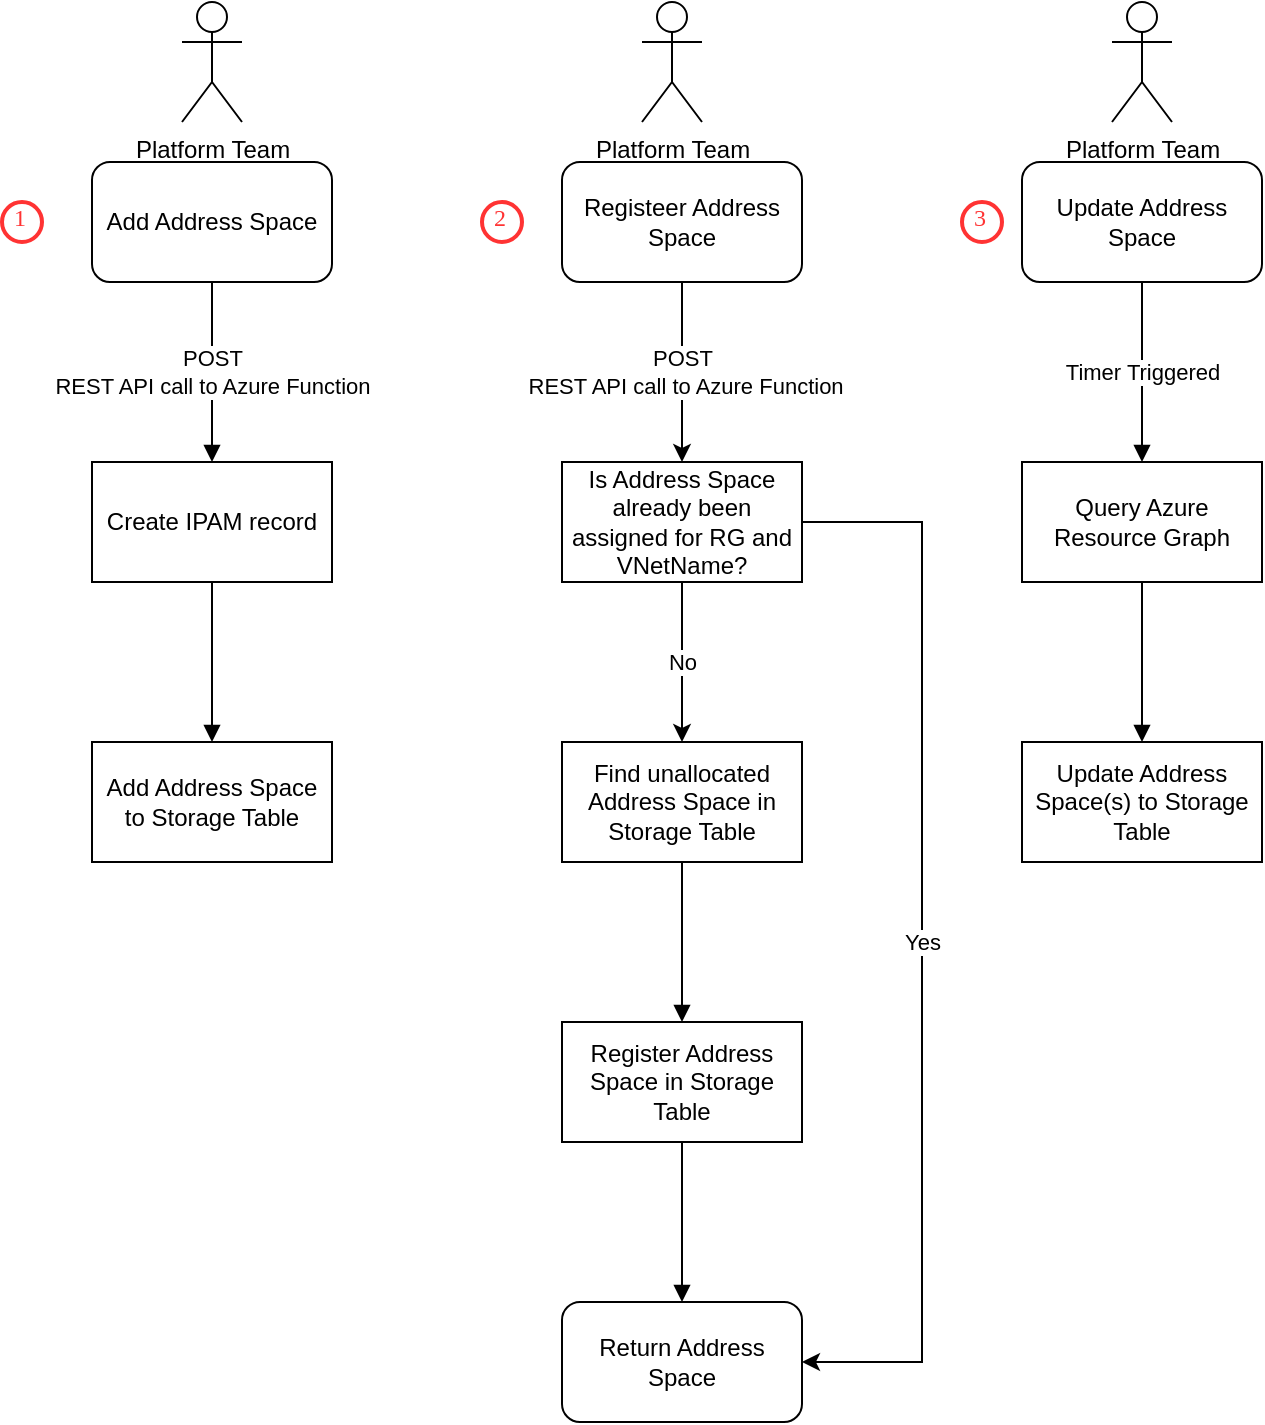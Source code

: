 <mxfile version="14.1.8" type="device" pages="3"><diagram id="hFjFTCzGlM_VYab0ZXW1" name="Azure Function Logic"><mxGraphModel dx="1089" dy="810" grid="1" gridSize="10" guides="1" tooltips="1" connect="1" arrows="1" fold="1" page="1" pageScale="1" pageWidth="850" pageHeight="1100" math="0" shadow="0"><root><mxCell id="h_gcz5xDQZARL8pQArPS-0"/><mxCell id="h_gcz5xDQZARL8pQArPS-1" parent="h_gcz5xDQZARL8pQArPS-0"/><mxCell id="D860QrqNM533G4THt6st-1" value="&lt;span style=&quot;color: rgb(0 , 0 , 0) ; font-family: &amp;#34;helvetica&amp;#34; ; font-size: 11px ; font-style: normal ; font-weight: 400 ; letter-spacing: normal ; text-align: center ; text-indent: 0px ; text-transform: none ; word-spacing: 0px ; background-color: rgb(255 , 255 , 255) ; display: inline ; float: none&quot;&gt;POST&lt;br&gt;&amp;nbsp;REST API call to Azure Function&lt;/span&gt;" style="edgeStyle=orthogonalEdgeStyle;rounded=0;orthogonalLoop=1;jettySize=auto;html=1;" parent="h_gcz5xDQZARL8pQArPS-1" source="h_gcz5xDQZARL8pQArPS-2" target="D860QrqNM533G4THt6st-0" edge="1"><mxGeometry relative="1" as="geometry"/></mxCell><mxCell id="h_gcz5xDQZARL8pQArPS-2" value="Registeer Address Space" style="rounded=1;whiteSpace=wrap;html=1;" parent="h_gcz5xDQZARL8pQArPS-1" vertex="1"><mxGeometry x="360" y="200" width="120" height="60" as="geometry"/></mxCell><mxCell id="lA_gWmj1TjM4bR9seG7i-3" value="" style="edgeStyle=orthogonalEdgeStyle;curved=1;rounded=0;orthogonalLoop=1;jettySize=auto;html=1;startArrow=none;startFill=0;endArrow=block;endFill=1;entryX=0.5;entryY=0;entryDx=0;entryDy=0;" parent="h_gcz5xDQZARL8pQArPS-1" source="lA_gWmj1TjM4bR9seG7i-0" target="j1yZ-_foLBHIQ8n4QYFd-8" edge="1"><mxGeometry relative="1" as="geometry"/></mxCell><mxCell id="lA_gWmj1TjM4bR9seG7i-0" value="Find unallocated Address Space in Storage Table" style="rounded=0;whiteSpace=wrap;html=1;" parent="h_gcz5xDQZARL8pQArPS-1" vertex="1"><mxGeometry x="360" y="490" width="120" height="60" as="geometry"/></mxCell><mxCell id="lA_gWmj1TjM4bR9seG7i-2" value="Return Address Space" style="rounded=1;whiteSpace=wrap;html=1;" parent="h_gcz5xDQZARL8pQArPS-1" vertex="1"><mxGeometry x="360" y="770" width="120" height="60" as="geometry"/></mxCell><mxCell id="lA_gWmj1TjM4bR9seG7i-4" value="POST&lt;br&gt;REST API call to Azure Function" style="edgeStyle=orthogonalEdgeStyle;curved=1;rounded=0;orthogonalLoop=1;jettySize=auto;html=1;startArrow=none;startFill=0;endArrow=block;endFill=1;" parent="h_gcz5xDQZARL8pQArPS-1" source="lA_gWmj1TjM4bR9seG7i-5" target="lA_gWmj1TjM4bR9seG7i-7" edge="1"><mxGeometry relative="1" as="geometry"/></mxCell><mxCell id="lA_gWmj1TjM4bR9seG7i-5" value="Add Address Space" style="rounded=1;whiteSpace=wrap;html=1;" parent="h_gcz5xDQZARL8pQArPS-1" vertex="1"><mxGeometry x="125" y="200" width="120" height="60" as="geometry"/></mxCell><mxCell id="lA_gWmj1TjM4bR9seG7i-6" value="" style="edgeStyle=orthogonalEdgeStyle;curved=1;rounded=0;orthogonalLoop=1;jettySize=auto;html=1;startArrow=none;startFill=0;endArrow=block;endFill=1;" parent="h_gcz5xDQZARL8pQArPS-1" source="lA_gWmj1TjM4bR9seG7i-7" edge="1"><mxGeometry relative="1" as="geometry"><mxPoint x="185" y="490" as="targetPoint"/></mxGeometry></mxCell><mxCell id="lA_gWmj1TjM4bR9seG7i-7" value="Create IPAM record" style="rounded=0;whiteSpace=wrap;html=1;" parent="h_gcz5xDQZARL8pQArPS-1" vertex="1"><mxGeometry x="125" y="350" width="120" height="60" as="geometry"/></mxCell><mxCell id="lA_gWmj1TjM4bR9seG7i-10" value="Add Address Space to Storage Table" style="rounded=0;whiteSpace=wrap;html=1;" parent="h_gcz5xDQZARL8pQArPS-1" vertex="1"><mxGeometry x="125" y="490" width="120" height="60" as="geometry"/></mxCell><mxCell id="j1yZ-_foLBHIQ8n4QYFd-0" value="Timer Triggered" style="edgeStyle=orthogonalEdgeStyle;curved=1;rounded=0;orthogonalLoop=1;jettySize=auto;html=1;startArrow=none;startFill=0;endArrow=block;endFill=1;" parent="h_gcz5xDQZARL8pQArPS-1" source="j1yZ-_foLBHIQ8n4QYFd-1" target="j1yZ-_foLBHIQ8n4QYFd-3" edge="1"><mxGeometry relative="1" as="geometry"/></mxCell><mxCell id="j1yZ-_foLBHIQ8n4QYFd-1" value="Update Address Space" style="rounded=1;whiteSpace=wrap;html=1;" parent="h_gcz5xDQZARL8pQArPS-1" vertex="1"><mxGeometry x="590" y="200" width="120" height="60" as="geometry"/></mxCell><mxCell id="j1yZ-_foLBHIQ8n4QYFd-2" value="" style="edgeStyle=orthogonalEdgeStyle;curved=1;rounded=0;orthogonalLoop=1;jettySize=auto;html=1;startArrow=none;startFill=0;endArrow=block;endFill=1;" parent="h_gcz5xDQZARL8pQArPS-1" source="j1yZ-_foLBHIQ8n4QYFd-3" edge="1"><mxGeometry relative="1" as="geometry"><mxPoint x="650" y="490" as="targetPoint"/></mxGeometry></mxCell><mxCell id="j1yZ-_foLBHIQ8n4QYFd-3" value="Query Azure Resource Graph" style="rounded=0;whiteSpace=wrap;html=1;" parent="h_gcz5xDQZARL8pQArPS-1" vertex="1"><mxGeometry x="590" y="350" width="120" height="60" as="geometry"/></mxCell><mxCell id="j1yZ-_foLBHIQ8n4QYFd-4" value="Update Address Space(s) to Storage Table" style="rounded=0;whiteSpace=wrap;html=1;" parent="h_gcz5xDQZARL8pQArPS-1" vertex="1"><mxGeometry x="590" y="490" width="120" height="60" as="geometry"/></mxCell><mxCell id="j1yZ-_foLBHIQ8n4QYFd-5" value="Platform Team" style="shape=umlActor;verticalLabelPosition=bottom;verticalAlign=top;html=1;outlineConnect=0;" parent="h_gcz5xDQZARL8pQArPS-1" vertex="1"><mxGeometry x="170" y="120" width="30" height="60" as="geometry"/></mxCell><mxCell id="j1yZ-_foLBHIQ8n4QYFd-6" value="Platform Team" style="shape=umlActor;verticalLabelPosition=bottom;verticalAlign=top;html=1;outlineConnect=0;" parent="h_gcz5xDQZARL8pQArPS-1" vertex="1"><mxGeometry x="400" y="120" width="30" height="60" as="geometry"/></mxCell><mxCell id="j1yZ-_foLBHIQ8n4QYFd-7" value="Platform Team" style="shape=umlActor;verticalLabelPosition=bottom;verticalAlign=top;html=1;outlineConnect=0;" parent="h_gcz5xDQZARL8pQArPS-1" vertex="1"><mxGeometry x="635" y="120" width="30" height="60" as="geometry"/></mxCell><mxCell id="j1yZ-_foLBHIQ8n4QYFd-9" value="" style="edgeStyle=orthogonalEdgeStyle;curved=1;rounded=0;orthogonalLoop=1;jettySize=auto;html=1;startArrow=none;startFill=0;endArrow=block;endFill=1;" parent="h_gcz5xDQZARL8pQArPS-1" source="j1yZ-_foLBHIQ8n4QYFd-8" target="lA_gWmj1TjM4bR9seG7i-2" edge="1"><mxGeometry relative="1" as="geometry"/></mxCell><mxCell id="j1yZ-_foLBHIQ8n4QYFd-8" value="Register Address Space in Storage Table" style="rounded=0;whiteSpace=wrap;html=1;" parent="h_gcz5xDQZARL8pQArPS-1" vertex="1"><mxGeometry x="360" y="630" width="120" height="60" as="geometry"/></mxCell><mxCell id="D860QrqNM533G4THt6st-2" value="No" style="edgeStyle=orthogonalEdgeStyle;rounded=0;orthogonalLoop=1;jettySize=auto;html=1;" parent="h_gcz5xDQZARL8pQArPS-1" source="D860QrqNM533G4THt6st-0" target="lA_gWmj1TjM4bR9seG7i-0" edge="1"><mxGeometry relative="1" as="geometry"/></mxCell><mxCell id="D860QrqNM533G4THt6st-4" value="Yes" style="edgeStyle=orthogonalEdgeStyle;rounded=0;orthogonalLoop=1;jettySize=auto;html=1;entryX=1;entryY=0.5;entryDx=0;entryDy=0;" parent="h_gcz5xDQZARL8pQArPS-1" source="D860QrqNM533G4THt6st-0" target="lA_gWmj1TjM4bR9seG7i-2" edge="1"><mxGeometry relative="1" as="geometry"><mxPoint x="580" y="810" as="targetPoint"/><Array as="points"><mxPoint x="540" y="380"/><mxPoint x="540" y="800"/></Array></mxGeometry></mxCell><mxCell id="D860QrqNM533G4THt6st-0" value="Is Address Space already been assigned for RG and VNetName?" style="rounded=0;whiteSpace=wrap;html=1;" parent="h_gcz5xDQZARL8pQArPS-1" vertex="1"><mxGeometry x="360" y="350" width="120" height="60" as="geometry"/></mxCell><mxCell id="Ap-W8N8lQKizEDACgneE-0" value="&lt;font color=&quot;#ff3333&quot;&gt;1&lt;/font&gt;" style="ellipse;whiteSpace=wrap;html=1;aspect=fixed;strokeWidth=2;fontFamily=Tahoma;spacingBottom=4;spacingRight=2;align=center;strokeColor=#FF3333;" vertex="1" parent="h_gcz5xDQZARL8pQArPS-1"><mxGeometry x="80" y="220" width="20" height="20" as="geometry"/></mxCell><mxCell id="Ap-W8N8lQKizEDACgneE-1" value="&lt;font color=&quot;#ff3333&quot;&gt;2&lt;/font&gt;" style="ellipse;whiteSpace=wrap;html=1;aspect=fixed;strokeWidth=2;fontFamily=Tahoma;spacingBottom=4;spacingRight=2;align=center;strokeColor=#FF3333;" vertex="1" parent="h_gcz5xDQZARL8pQArPS-1"><mxGeometry x="320" y="220" width="20" height="20" as="geometry"/></mxCell><mxCell id="Ap-W8N8lQKizEDACgneE-2" value="&lt;font color=&quot;#ff3333&quot;&gt;3&lt;/font&gt;" style="ellipse;whiteSpace=wrap;html=1;aspect=fixed;strokeWidth=2;fontFamily=Tahoma;spacingBottom=4;spacingRight=2;strokeColor=#FF3333;" vertex="1" parent="h_gcz5xDQZARL8pQArPS-1"><mxGeometry x="560" y="220" width="20" height="20" as="geometry"/></mxCell></root></mxGraphModel></diagram><diagram id="y3efFy9wB8y_2_FSSN7u" name="Azure"><mxGraphModel dx="1087" dy="808" grid="1" gridSize="10" guides="1" tooltips="1" connect="1" arrows="1" fold="1" page="1" pageScale="1" pageWidth="850" pageHeight="1100" math="0" shadow="0"><root><mxCell id="0"/><mxCell id="1" parent="0"/><mxCell id="M5XQ2aIu3-VkFvWSCqCU-2" value="" style="rounded=0;whiteSpace=wrap;html=1;" parent="1" vertex="1"><mxGeometry x="255" y="130" width="565" height="320" as="geometry"/></mxCell><mxCell id="qUW9AmWJqwge3xrrUGjC-13" value="" style="rounded=0;whiteSpace=wrap;html=1;" parent="1" vertex="1"><mxGeometry x="30" y="130" width="210" height="190" as="geometry"/></mxCell><mxCell id="qUW9AmWJqwge3xrrUGjC-10" value="Azure Active &lt;br&gt;Directory" style="verticalLabelPosition=bottom;html=1;verticalAlign=top;align=center;strokeColor=none;fillColor=#00BEF2;shape=mxgraph.azure.azure_active_directory;" parent="1" vertex="1"><mxGeometry x="180" y="140" width="47.5" height="50" as="geometry"/></mxCell><mxCell id="qUW9AmWJqwge3xrrUGjC-14" value="Service&lt;br&gt;&amp;nbsp;Principal" style="aspect=fixed;html=1;points=[];align=center;image;fontSize=12;image=img/lib/azure2/identity/Users.svg;" parent="1" vertex="1"><mxGeometry x="50" y="220" width="36.57" height="40" as="geometry"/></mxCell><mxCell id="M5XQ2aIu3-VkFvWSCqCU-1" value="Azure Subscription" style="aspect=fixed;html=1;points=[];align=center;image;fontSize=12;image=img/lib/azure2/general/Subscriptions.svg;" parent="1" vertex="1"><mxGeometry x="740" y="372.59" width="30" height="48.41" as="geometry"/></mxCell><mxCell id="HHCBL0UwNyKo83T3M0vO-2" value="" style="edgeStyle=orthogonalEdgeStyle;curved=1;rounded=0;orthogonalLoop=1;jettySize=auto;html=1;startArrow=none;startFill=0;endArrow=block;endFill=1;entryX=0.929;entryY=-0.01;entryDx=0;entryDy=0;entryPerimeter=0;" parent="1" target="qUW9AmWJqwge3xrrUGjC-2" edge="1"><mxGeometry relative="1" as="geometry"><mxPoint x="68" y="233" as="sourcePoint"/><mxPoint x="406.468" y="120.46" as="targetPoint"/><Array as="points"><mxPoint x="68" y="80"/><mxPoint x="735" y="80"/></Array></mxGeometry></mxCell><mxCell id="HHCBL0UwNyKo83T3M0vO-3" value="&lt;span style=&quot;font-size: 12px ; background-color: rgb(248 , 249 , 250)&quot;&gt;RBAC&amp;nbsp;&lt;/span&gt;&lt;br style=&quot;font-size: 12px ; background-color: rgb(248 , 249 , 250)&quot;&gt;&lt;span style=&quot;font-size: 12px ; background-color: rgb(248 , 249 , 250)&quot;&gt;Storage Account Contributor&lt;/span&gt;" style="edgeLabel;html=1;align=center;verticalAlign=middle;resizable=0;points=[];" parent="HHCBL0UwNyKo83T3M0vO-2" vertex="1" connectable="0"><mxGeometry x="0.122" relative="1" as="geometry"><mxPoint as="offset"/></mxGeometry></mxCell><mxCell id="qUW9AmWJqwge3xrrUGjC-16" value="Identity" style="edgeStyle=orthogonalEdgeStyle;curved=1;rounded=0;orthogonalLoop=1;jettySize=auto;html=1;startArrow=block;startFill=1;endArrow=none;endFill=0;entryX=0.426;entryY=-0.042;entryDx=0;entryDy=0;entryPerimeter=0;exitX=0.479;exitY=-0.012;exitDx=0;exitDy=0;exitPerimeter=0;" parent="1" source="qUW9AmWJqwge3xrrUGjC-14" target="qUW9AmWJqwge3xrrUGjC-1" edge="1"><mxGeometry relative="1" as="geometry"><mxPoint x="124.855" y="258" as="targetPoint"/><Array as="points"><mxPoint x="68" y="120"/><mxPoint x="397" y="120"/></Array></mxGeometry></mxCell><mxCell id="qUW9AmWJqwge3xrrUGjC-2" value="Resource Group" style="fontStyle=0;verticalAlign=top;align=center;spacingTop=-2;fillColor=none;rounded=0;whiteSpace=wrap;html=1;strokeColor=#919191;strokeWidth=2;dashed=1;container=1;collapsible=0;expand=0;recursiveResize=0;" parent="1" vertex="1"><mxGeometry x="270" y="160" width="500" height="200" as="geometry"/></mxCell><mxCell id="qUW9AmWJqwge3xrrUGjC-3" value="" style="aspect=fixed;html=1;points=[];align=center;image;fontSize=12;image=img/lib/mscae/ResourceGroup.svg;" parent="qUW9AmWJqwge3xrrUGjC-2" vertex="1"><mxGeometry x="440" y="10" width="50" height="40" as="geometry"/></mxCell><mxCell id="qUW9AmWJqwge3xrrUGjC-12" value="" style="group" parent="qUW9AmWJqwge3xrrUGjC-2" vertex="1" connectable="0"><mxGeometry x="97.5" y="60" width="305" height="60" as="geometry"/></mxCell><mxCell id="qUW9AmWJqwge3xrrUGjC-1" value="Azure PowerShell Function" style="aspect=fixed;html=1;points=[];align=center;image;fontSize=12;image=img/lib/azure2/compute/Function_Apps.svg;" parent="qUW9AmWJqwge3xrrUGjC-12" vertex="1"><mxGeometry width="68" height="60" as="geometry"/></mxCell><mxCell id="qUW9AmWJqwge3xrrUGjC-4" value="Azure Storage Table" style="verticalLabelPosition=bottom;html=1;verticalAlign=top;align=center;strokeColor=none;fillColor=#00BEF2;shape=mxgraph.azure.storage_table;" parent="qUW9AmWJqwge3xrrUGjC-12" vertex="1"><mxGeometry x="255" y="7.5" width="50" height="45" as="geometry"/></mxCell><mxCell id="qUW9AmWJqwge3xrrUGjC-8" value="" style="edgeStyle=orthogonalEdgeStyle;rounded=0;orthogonalLoop=1;jettySize=auto;html=1;entryX=0;entryY=0.5;entryDx=0;entryDy=0;entryPerimeter=0;startArrow=block;startFill=1;endArrow=block;endFill=1;" parent="qUW9AmWJqwge3xrrUGjC-12" source="qUW9AmWJqwge3xrrUGjC-1" target="qUW9AmWJqwge3xrrUGjC-4" edge="1"><mxGeometry x="270" y="160" as="geometry"><mxPoint x="148" y="30" as="targetPoint"/></mxGeometry></mxCell><mxCell id="qUW9AmWJqwge3xrrUGjC-9" value="Azure REST API" style="edgeLabel;html=1;align=center;verticalAlign=middle;resizable=0;points=[];" parent="qUW9AmWJqwge3xrrUGjC-8" vertex="1" connectable="0"><mxGeometry x="-0.144" y="-1" relative="1" as="geometry"><mxPoint as="offset"/></mxGeometry></mxCell><mxCell id="M5XQ2aIu3-VkFvWSCqCU-3" value="" style="edgeStyle=orthogonalEdgeStyle;curved=1;rounded=0;orthogonalLoop=1;jettySize=auto;html=1;startArrow=none;startFill=0;endArrow=block;endFill=1;entryX=0.896;entryY=1.003;entryDx=0;entryDy=0;entryPerimeter=0;exitX=0.533;exitY=1.113;exitDx=0;exitDy=0;exitPerimeter=0;" parent="1" source="qUW9AmWJqwge3xrrUGjC-14" edge="1" target="M5XQ2aIu3-VkFvWSCqCU-2"><mxGeometry relative="1" as="geometry"><mxPoint x="130" y="532" as="sourcePoint"/><mxPoint x="797" y="457" as="targetPoint"/><Array as="points"><mxPoint x="70" y="490"/><mxPoint x="761" y="490"/></Array></mxGeometry></mxCell><mxCell id="M5XQ2aIu3-VkFvWSCqCU-4" value="&lt;span style=&quot;font-size: 12px ; background-color: rgb(248 , 249 , 250)&quot;&gt;RBAC&amp;nbsp;&lt;/span&gt;&lt;br style=&quot;font-size: 12px ; background-color: rgb(248 , 249 , 250)&quot;&gt;&lt;span style=&quot;font-size: 12px ; background-color: rgb(248 , 249 , 250)&quot;&gt;Reader&lt;/span&gt;" style="edgeLabel;html=1;align=center;verticalAlign=middle;resizable=0;points=[];" parent="M5XQ2aIu3-VkFvWSCqCU-3" vertex="1" connectable="0"><mxGeometry x="0.122" relative="1" as="geometry"><mxPoint as="offset"/></mxGeometry></mxCell><mxCell id="Xcg-yRzApuYNkTZycYaw-2" value="REST API Client" style="rounded=1;whiteSpace=wrap;html=1;" vertex="1" parent="1"><mxGeometry x="120" y="340" width="120" height="60" as="geometry"/></mxCell><mxCell id="Xcg-yRzApuYNkTZycYaw-7" value="" style="endArrow=classic;startArrow=classic;html=1;entryX=-0.051;entryY=0.542;entryDx=0;entryDy=0;entryPerimeter=0;" edge="1" parent="1" target="qUW9AmWJqwge3xrrUGjC-1"><mxGeometry width="50" height="50" relative="1" as="geometry"><mxPoint x="240" y="370" as="sourcePoint"/><mxPoint x="450" y="380" as="targetPoint"/></mxGeometry></mxCell><mxCell id="Xcg-yRzApuYNkTZycYaw-10" value="" style="edgeStyle=orthogonalEdgeStyle;rounded=0;orthogonalLoop=1;jettySize=auto;html=1;startArrow=block;startFill=1;endArrow=none;endFill=0;curved=1;" edge="1" parent="1" source="Xcg-yRzApuYNkTZycYaw-9" target="Xcg-yRzApuYNkTZycYaw-2"><mxGeometry relative="1" as="geometry"/></mxCell><mxCell id="Xcg-yRzApuYNkTZycYaw-9" value="Service&lt;br&gt;&amp;nbsp;Principal" style="aspect=fixed;html=1;points=[];align=center;image;fontSize=12;image=img/lib/azure2/identity/Users.svg;" vertex="1" parent="1"><mxGeometry x="161.71" y="240" width="36.57" height="40" as="geometry"/></mxCell></root></mxGraphModel></diagram><diagram id="nborvBkDLkWY4pUC4-_e" name="Page-3"><mxGraphModel dx="1087" dy="808" grid="1" gridSize="10" guides="1" tooltips="1" connect="1" arrows="1" fold="1" page="1" pageScale="1" pageWidth="850" pageHeight="1100" math="0" shadow="0"><root><mxCell id="WR1SDevgxHK-S05mnywz-0"/><mxCell id="WR1SDevgxHK-S05mnywz-1" parent="WR1SDevgxHK-S05mnywz-0"/></root></mxGraphModel></diagram></mxfile>